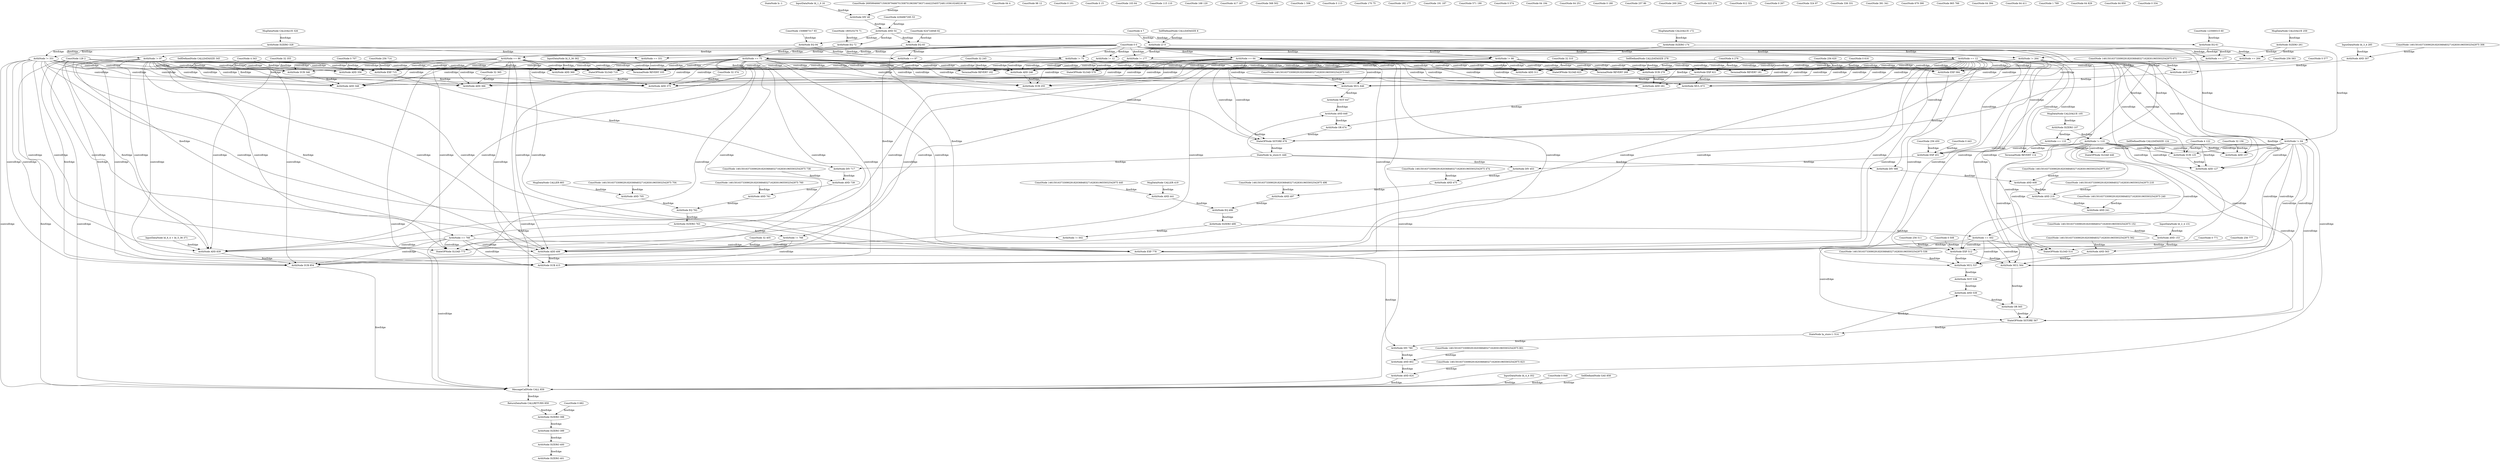 strict digraph  {
"StateNode Is -1" [count=1];
"ConstNode 128 2" [count=2];
"ConstNode 64 4" [count=3];
"ConstNode 4 7" [count=4];
"ArithNode LT 9" [count=5];
"ConstNode 98 12" [count=6];
"ConstNode 0 0" [count=7];
"ArithNode != 12" [count=8];
"ArithNode == 12" [count=9];
"ConstNode 0 101" [count=10];
"TerminalNode REVERT 102" [count=11];
"SelfDefinedNode CALLDATASIZE 8";
"ConstNode 0 15" [count=12];
"InputDataNode Id_1_0 16" [count=13];
"ConstNode 26959946667150639794667015087019630673637144422540572481103610249216 46" [count=14];
"ArithNode DIV 48" [count=15];
"ConstNode 4294967295 53" [count=16];
"ArithNode AND 54" [count=17];
"ConstNode 123569315 60" [count=18];
"ArithNode EQ 61" [count=19];
"ConstNode 103 64" [count=20];
"ConstNode 0 0" [count=21];
"ArithNode != 64" [count=22];
"ArithNode == 64" [count=23];
"MsgDataNode CALLVALUE 105" [count=24];
"ArithNode ISZERO 107" [count=25];
"ConstNode 115 110" [count=26];
"ConstNode 0 0" [count=27];
"ArithNode != 110" [count=28];
"ArithNode == 110" [count=29];
"ConstNode 168 120" [count=30];
"ConstNode 4 122" [count=31];
"ArithNode SUB 125" [count=32];
"ArithNode ADD 127" [count=33];
"InputDataNode Id_2_4 131" [count=34];
"ConstNode 1461501637330902918203684832716283019655932542975 152" [count=35];
"ArithNode AND 153" [count=36];
"ConstNode 32 156" [count=37];
"ArithNode ADD 157" [count=38];
"ConstNode 417 167" [count=39];
"MsgDataNode CALLER 419" [count=40];
"ConstNode 1461501637330902918203684832716283019655932542975 440" [count=41];
"ArithNode AND 441" [count=42];
"ConstNode 0 443" [count=43];
"StateNode Ia_store-0- 446" [count=44];
"StateOPNode SLOAD 446" [count=45];
"ConstNode 256 450" [count=46];
"ArithNode EXP 451" [count=47];
"ArithNode DIV 453" [count=48];
"ConstNode 1461501637330902918203684832716283019655932542975 474" [count=49];
"ArithNode AND 475" [count=50];
"ConstNode 1461501637330902918203684832716283019655932542975 496" [count=51];
"ArithNode AND 497" [count=52];
"ArithNode EQ 498" [count=53];
"ArithNode ISZERO 499" [count=54];
"ConstNode 568 502" [count=55];
"ConstNode 0 0" [count=56];
"ArithNode != 502" [count=57];
"ArithNode == 502" [count=58];
"SelfDefinedNode CALLDATASIZE 124";
"ConstNode 1 506" [count=59];
"ConstNode 0 508" [count=60];
"ConstNode 256 511" [count=61];
"ArithNode EXP 512" [count=62];
"StateNode Ia_store-1- 514" [count=63];
"StateOPNode SLOAD 514" [count=64];
"ConstNode 1461501637330902918203684832716283019655932542975 536" [count=65];
"ArithNode MUL 537" [count=66];
"ArithNode NOT 538" [count=67];
"ArithNode AND 539" [count=68];
"ConstNode 1461501637330902918203684832716283019655932542975 562" [count=69];
"ArithNode AND 563" [count=70];
"ArithNode MUL 564" [count=71];
"ArithNode OR 565" [count=72];
"StateOPNode SSTORE 567" [count=73];
"ConstNode 0 113" [count=74];
"TerminalNode REVERT 114" [count=75];
"ConstNode 180525276 71" [count=76];
"ArithNode EQ 72" [count=77];
"ConstNode 170 75" [count=78];
"ConstNode 0 0" [count=79];
"ArithNode != 75" [count=80];
"ArithNode == 75" [count=81];
"MsgDataNode CALLVALUE 172" [count=82];
"ArithNode ISZERO 174" [count=83];
"ConstNode 182 177" [count=84];
"ConstNode 0 0" [count=85];
"ArithNode != 177" [count=86];
"ArithNode == 177" [count=87];
"ConstNode 191 187" [count=88];
"ConstNode 571 190" [count=89];
"ConstNode 0 574" [count=90];
"ConstNode 0 577" [count=91];
"StateOPNode SLOAD 579" [count=92];
"ConstNode 256 583" [count=93];
"ArithNode EXP 584" [count=94];
"ArithNode DIV 586" [count=95];
"ConstNode 1461501637330902918203684832716283019655932542975 607" [count=96];
"ArithNode AND 608" [count=97];
"ConstNode 64 194" [count=98];
"ConstNode 1461501637330902918203684832716283019655932542975 218" [count=99];
"ArithNode AND 219" [count=100];
"ConstNode 1461501637330902918203684832716283019655932542975 240" [count=101];
"ArithNode AND 241" [count=102];
"ConstNode 32 245" [count=103];
"ArithNode ADD 246" [count=104];
"ConstNode 64 251" [count=105];
"ArithNode SUB 255" [count=106];
"ConstNode 0 180" [count=107];
"TerminalNode REVERT 181" [count=108];
"ConstNode 624724948 82" [count=109];
"ArithNode EQ 83" [count=110];
"ConstNode 257 86" [count=111];
"ConstNode 0 0" [count=112];
"ArithNode != 86" [count=113];
"ArithNode == 86" [count=114];
"MsgDataNode CALLVALUE 259" [count=115];
"ArithNode ISZERO 261" [count=116];
"ConstNode 269 264" [count=117];
"ConstNode 0 0" [count=118];
"ArithNode != 264" [count=119];
"ArithNode == 264" [count=120];
"ConstNode 322 274" [count=121];
"ConstNode 4 276" [count=122];
"ArithNode SUB 279" [count=123];
"ArithNode ADD 281" [count=124];
"InputDataNode Id_3_4 285" [count=125];
"ConstNode 1461501637330902918203684832716283019655932542975 306" [count=126];
"ArithNode AND 307" [count=127];
"ConstNode 32 310" [count=128];
"ArithNode ADD 311" [count=129];
"ConstNode 612 321" [count=130];
"ConstNode 0 616" [count=131];
"ConstNode 256 620" [count=132];
"ArithNode EXP 621" [count=133];
"StateOPNode SLOAD 623" [count=134];
"ConstNode 1461501637330902918203684832716283019655932542975 645" [count=135];
"ArithNode MUL 646" [count=136];
"ArithNode NOT 647" [count=137];
"ArithNode AND 648" [count=138];
"ConstNode 1461501637330902918203684832716283019655932542975 671" [count=139];
"ArithNode AND 672" [count=140];
"ArithNode MUL 673" [count=141];
"ArithNode OR 674" [count=142];
"StateOPNode SSTORE 676" [count=143];
"SelfDefinedNode CALLDATASIZE 278";
"ConstNode 0 267" [count=144];
"TerminalNode REVERT 268" [count=145];
"ConstNode 1508887317 93" [count=146];
"ArithNode EQ 94" [count=147];
"ConstNode 324 97" [count=148];
"ConstNode 0 0" [count=149];
"ArithNode != 97" [count=150];
"ArithNode == 97" [count=151];
"MsgDataNode CALLVALUE 326" [count=152];
"ArithNode ISZERO 328" [count=153];
"ConstNode 336 331" [count=154];
"ConstNode 0 0" [count=155];
"ArithNode != 331" [count=156];
"ArithNode == 331" [count=157];
"ConstNode 391 341" [count=158];
"ConstNode 4 343" [count=159];
"ArithNode SUB 346" [count=160];
"ArithNode ADD 348" [count=161];
"InputDataNode Id_4_4 352" [count=162];
"ConstNode 32 355" [count=163];
"ArithNode ADD 356" [count=164];
"InputDataNode Id_5_36 362" [count=165];
"ConstNode 32 365" [count=166];
"ArithNode ADD 366" [count=167];
"ArithNode ADD 369" [count=168];
"InputDataNode Id_6_4 + Id_5_36 371" [count=169];
"ConstNode 32 374" [count=170];
"ArithNode ADD 375" [count=171];
"ConstNode 679 390" [count=172];
"ConstNode 0 682" [count=173];
"MsgDataNode CALLER 683" [count=174];
"ConstNode 1461501637330902918203684832716283019655932542975 704" [count=175];
"ArithNode AND 705" [count=176];
"ConstNode 0 707" [count=177];
"StateOPNode SLOAD 710" [count=178];
"ConstNode 256 714" [count=179];
"ArithNode EXP 715" [count=180];
"ArithNode DIV 717" [count=181];
"ConstNode 1461501637330902918203684832716283019655932542975 738" [count=182];
"ArithNode AND 739" [count=183];
"ConstNode 1461501637330902918203684832716283019655932542975 760" [count=184];
"ArithNode AND 761" [count=185];
"ArithNode EQ 762" [count=186];
"ArithNode ISZERO 763" [count=187];
"ConstNode 865 766" [count=188];
"ConstNode 0 0" [count=189];
"ArithNode != 766" [count=190];
"ArithNode == 766" [count=191];
"ConstNode 64 394" [count=192];
"ArithNode ISZERO 398" [count=193];
"ArithNode ISZERO 399" [count=194];
"ArithNode ISZERO 400" [count=195];
"ArithNode ISZERO 401" [count=196];
"ConstNode 32 405" [count=197];
"ArithNode ADD 406" [count=198];
"ConstNode 64 411" [count=199];
"ArithNode SUB 415" [count=200];
"SelfDefinedNode CALLDATASIZE 345";
"ConstNode 1 769" [count=201];
"ConstNode 0 771" [count=202];
"StateOPNode SLOAD 773" [count=203];
"ConstNode 256 777" [count=204];
"ArithNode EXP 778" [count=205];
"ArithNode DIV 780" [count=206];
"ConstNode 1461501637330902918203684832716283019655932542975 801" [count=207];
"ArithNode AND 802" [count=208];
"ConstNode 1461501637330902918203684832716283019655932542975 823" [count=209];
"ArithNode AND 824" [count=210];
"ConstNode 64 829" [count=211];
"ArithNode ADD 839" [count=212];
"ConstNode 0 848" [count=213];
"ConstNode 64 850" [count=214];
"ArithNode SUB 854" [count=215];
"MessageCallNode CALL 859" [count=216];
"ConstNode 64 394" [count=217];
"ArithNode ISZERO 398" [count=218];
"ArithNode ISZERO 399" [count=219];
"ArithNode ISZERO 400" [count=220];
"ArithNode ISZERO 401" [count=221];
"ConstNode 32 405" [count=222];
"ArithNode ADD 406" [count=223];
"ConstNode 64 411" [count=224];
"ArithNode SUB 415" [count=225];
"SelfDefinedNode GAS 858";
"ReturnDataNode CALLRETURN 859";
"ConstNode 0 334" [count=226];
"TerminalNode REVERT 335" [count=227];
"ConstNode 0 101" [count=228];
"TerminalNode REVERT 102" [count=229];
"ConstNode 128 2" -> "ArithNode ADD 246"  [branchList="['branch_5']", label=flowEdge];
"ConstNode 128 2" -> "ArithNode SUB 255"  [branchList="['branch_5']", label=flowEdge];
"ConstNode 128 2" -> "ArithNode ADD 406"  [branchList="['branch_9']", label=flowEdge];
"ConstNode 128 2" -> "ArithNode SUB 415"  [branchList="['branch_9']", label=flowEdge];
"ConstNode 128 2" -> "ArithNode ADD 839"  [branchList="['branch_10']", label=flowEdge];
"ConstNode 128 2" -> "ArithNode SUB 854"  [branchList="['branch_10']", label=flowEdge];
"ConstNode 128 2" -> "MessageCallNode CALL 859"  [branchList="['branch_10', 'branch_10']", label=flowEdge];
"ConstNode 128 2" -> "ArithNode ADD 406"  [branchList="['branch_10']", label=flowEdge];
"ConstNode 128 2" -> "ArithNode SUB 415"  [branchList="['branch_10']", label=flowEdge];
"ConstNode 4 7" -> "ArithNode LT 9"  [branchList="['branch_1', 'branch_2', 'branch_3', 'branch_4', 'branch_5', 'branch_6', 'branch_7', 'branch_8', 'branch_9', 'branch_10', 'branch_11', 'branch_12']", label=flowEdge];
"ArithNode LT 9" -> "ArithNode == 12"  [branchList="['branch_1', 'branch_2', 'branch_3', 'branch_4', 'branch_5', 'branch_6', 'branch_7', 'branch_8', 'branch_9', 'branch_10', 'branch_11', 'branch_12']", label=flowEdge];
"ArithNode LT 9" -> "ArithNode != 12"  [branchList="['branch_1', 'branch_2', 'branch_3', 'branch_4', 'branch_5', 'branch_6', 'branch_7', 'branch_8', 'branch_9', 'branch_10', 'branch_11', 'branch_12']", label=flowEdge];
"ConstNode 0 0" -> "ArithNode == 12"  [branchList="['branch_1', 'branch_2', 'branch_3', 'branch_4', 'branch_5', 'branch_6', 'branch_7', 'branch_8', 'branch_9', 'branch_10', 'branch_11', 'branch_12']", label=flowEdge];
"ConstNode 0 0" -> "ArithNode != 12"  [branchList="['branch_1', 'branch_2', 'branch_3', 'branch_4', 'branch_5', 'branch_6', 'branch_7', 'branch_8', 'branch_9', 'branch_10', 'branch_11', 'branch_12']", label=flowEdge];
"ArithNode != 12" -> "TerminalNode REVERT 102"  [branchList="['branch_1']", label=controlEdge];
"ArithNode == 12" -> "ArithNode SUB 125"  [branchList="['branch_2', 'branch_3']", label=controlEdge];
"ArithNode == 12" -> "ArithNode ADD 127"  [branchList="['branch_2', 'branch_3']", label=controlEdge];
"ArithNode == 12" -> "ArithNode ADD 157"  [branchList="['branch_2', 'branch_3']", label=controlEdge];
"ArithNode == 12" -> "StateOPNode SLOAD 446"  [branchList="['branch_2', 'branch_3']", label=controlEdge];
"ArithNode == 12" -> "ArithNode EXP 451"  [branchList="['branch_2', 'branch_3']", label=controlEdge];
"ArithNode == 12" -> "ArithNode EXP 512"  [branchList="['branch_3']", label=controlEdge];
"ArithNode == 12" -> "StateOPNode SLOAD 514"  [branchList="['branch_3']", label=controlEdge];
"ArithNode == 12" -> "ArithNode MUL 537"  [branchList="['branch_3']", label=controlEdge];
"ArithNode == 12" -> "ArithNode MUL 564"  [branchList="['branch_3']", label=controlEdge];
"ArithNode == 12" -> "StateOPNode SSTORE 567"  [branchList="['branch_3']", label=controlEdge];
"ArithNode == 12" -> "TerminalNode REVERT 114"  [branchList="['branch_4']", label=controlEdge];
"ArithNode == 12" -> "StateOPNode SLOAD 579"  [branchList="['branch_5']", label=controlEdge];
"ArithNode == 12" -> "ArithNode EXP 584"  [branchList="['branch_5']", label=controlEdge];
"ArithNode == 12" -> "ArithNode ADD 246"  [branchList="['branch_5']", label=controlEdge];
"ArithNode == 12" -> "ArithNode SUB 255"  [branchList="['branch_5']", label=controlEdge];
"ArithNode == 12" -> "TerminalNode REVERT 181"  [branchList="['branch_6']", label=controlEdge];
"ArithNode == 12" -> "ArithNode SUB 279"  [branchList="['branch_7']", label=controlEdge];
"ArithNode == 12" -> "ArithNode ADD 281"  [branchList="['branch_7']", label=controlEdge];
"ArithNode == 12" -> "ArithNode ADD 311"  [branchList="['branch_7']", label=controlEdge];
"ArithNode == 12" -> "ArithNode EXP 621"  [branchList="['branch_7']", label=controlEdge];
"ArithNode == 12" -> "StateOPNode SLOAD 623"  [branchList="['branch_7']", label=controlEdge];
"ArithNode == 12" -> "ArithNode MUL 646"  [branchList="['branch_7']", label=controlEdge];
"ArithNode == 12" -> "ArithNode MUL 673"  [branchList="['branch_7']", label=controlEdge];
"ArithNode == 12" -> "StateOPNode SSTORE 676"  [branchList="['branch_7']", label=controlEdge];
"ArithNode == 12" -> "TerminalNode REVERT 268"  [branchList="['branch_8']", label=controlEdge];
"ArithNode == 12" -> "ArithNode SUB 346"  [branchList="['branch_9', 'branch_10']", label=controlEdge];
"ArithNode == 12" -> "ArithNode ADD 348"  [branchList="['branch_9', 'branch_10']", label=controlEdge];
"ArithNode == 12" -> "ArithNode ADD 356"  [branchList="['branch_9', 'branch_10']", label=controlEdge];
"ArithNode == 12" -> "ArithNode ADD 366"  [branchList="['branch_9', 'branch_10']", label=controlEdge];
"ArithNode == 12" -> "ArithNode ADD 369"  [branchList="['branch_9', 'branch_10']", label=controlEdge];
"ArithNode == 12" -> "ArithNode ADD 375"  [branchList="['branch_9', 'branch_10']", label=controlEdge];
"ArithNode == 12" -> "StateOPNode SLOAD 710"  [branchList="['branch_9', 'branch_10']", label=controlEdge];
"ArithNode == 12" -> "ArithNode EXP 715"  [branchList="['branch_9', 'branch_10']", label=controlEdge];
"ArithNode == 12" -> "ArithNode ADD 406"  [branchList="['branch_9']", label=controlEdge];
"ArithNode == 12" -> "ArithNode SUB 415"  [branchList="['branch_9']", label=controlEdge];
"ArithNode == 12" -> "StateOPNode SLOAD 773"  [branchList="['branch_10']", label=controlEdge];
"ArithNode == 12" -> "ArithNode EXP 778"  [branchList="['branch_10']", label=controlEdge];
"ArithNode == 12" -> "ArithNode ADD 839"  [branchList="['branch_10']", label=controlEdge];
"ArithNode == 12" -> "ArithNode SUB 854"  [branchList="['branch_10']", label=controlEdge];
"ArithNode == 12" -> "MessageCallNode CALL 859"  [branchList="['branch_10']", label=controlEdge];
"ArithNode == 12" -> "ArithNode ADD 406"  [branchList="['branch_10']", label=controlEdge];
"ArithNode == 12" -> "ArithNode SUB 415"  [branchList="['branch_10']", label=controlEdge];
"ArithNode == 12" -> "TerminalNode REVERT 335"  [branchList="['branch_11']", label=controlEdge];
"ArithNode == 12" -> "TerminalNode REVERT 102"  [branchList="['branch_12']", label=controlEdge];
"SelfDefinedNode CALLDATASIZE 8" -> "ArithNode LT 9"  [branchList="['branch_1', 'branch_2', 'branch_3', 'branch_4', 'branch_5', 'branch_6', 'branch_7', 'branch_8', 'branch_9', 'branch_10', 'branch_11', 'branch_12']", label=flowEdge];
"InputDataNode Id_1_0 16" -> "ArithNode DIV 48"  [branchList="['branch_2', 'branch_3', 'branch_4', 'branch_5', 'branch_6', 'branch_7', 'branch_8', 'branch_9', 'branch_10', 'branch_11', 'branch_12']", label=flowEdge];
"ConstNode 26959946667150639794667015087019630673637144422540572481103610249216 46" -> "ArithNode DIV 48"  [branchList="['branch_2', 'branch_3', 'branch_4', 'branch_5', 'branch_6', 'branch_7', 'branch_8', 'branch_9', 'branch_10', 'branch_11', 'branch_12']", label=flowEdge];
"ArithNode DIV 48" -> "ArithNode AND 54"  [branchList="['branch_2', 'branch_3', 'branch_4', 'branch_5', 'branch_6', 'branch_7', 'branch_8', 'branch_9', 'branch_10', 'branch_11', 'branch_12']", label=flowEdge];
"ConstNode 4294967295 53" -> "ArithNode AND 54"  [branchList="['branch_2', 'branch_3', 'branch_4', 'branch_5', 'branch_6', 'branch_7', 'branch_8', 'branch_9', 'branch_10', 'branch_11', 'branch_12']", label=flowEdge];
"ArithNode AND 54" -> "ArithNode EQ 61"  [branchList="['branch_2', 'branch_3', 'branch_4', 'branch_5', 'branch_6', 'branch_7', 'branch_8', 'branch_9', 'branch_10', 'branch_11', 'branch_12']", label=flowEdge];
"ArithNode AND 54" -> "ArithNode EQ 72"  [branchList="['branch_5', 'branch_6', 'branch_7', 'branch_8', 'branch_9', 'branch_10', 'branch_11', 'branch_12']", label=flowEdge];
"ArithNode AND 54" -> "ArithNode EQ 83"  [branchList="['branch_7', 'branch_8', 'branch_9', 'branch_10', 'branch_11', 'branch_12']", label=flowEdge];
"ArithNode AND 54" -> "ArithNode EQ 94"  [branchList="['branch_9', 'branch_10', 'branch_11', 'branch_12']", label=flowEdge];
"ConstNode 123569315 60" -> "ArithNode EQ 61"  [branchList="['branch_2', 'branch_3', 'branch_4', 'branch_5', 'branch_6', 'branch_7', 'branch_8', 'branch_9', 'branch_10', 'branch_11', 'branch_12']", label=flowEdge];
"ArithNode EQ 61" -> "ArithNode == 64"  [branchList="['branch_2', 'branch_3', 'branch_4', 'branch_5', 'branch_6', 'branch_7', 'branch_8', 'branch_9', 'branch_10', 'branch_11', 'branch_12']", label=flowEdge];
"ArithNode EQ 61" -> "ArithNode != 64"  [branchList="['branch_2', 'branch_3', 'branch_4', 'branch_5', 'branch_6', 'branch_7', 'branch_8', 'branch_9', 'branch_10', 'branch_11', 'branch_12']", label=flowEdge];
"ConstNode 0 0" -> "ArithNode == 64"  [branchList="['branch_2', 'branch_3', 'branch_4', 'branch_5', 'branch_6', 'branch_7', 'branch_8', 'branch_9', 'branch_10', 'branch_11', 'branch_12']", label=flowEdge];
"ConstNode 0 0" -> "ArithNode != 64"  [branchList="['branch_2', 'branch_3', 'branch_4', 'branch_5', 'branch_6', 'branch_7', 'branch_8', 'branch_9', 'branch_10', 'branch_11', 'branch_12']", label=flowEdge];
"ArithNode != 64" -> "ArithNode SUB 125"  [branchList="['branch_2', 'branch_3']", label=controlEdge];
"ArithNode != 64" -> "ArithNode ADD 127"  [branchList="['branch_2', 'branch_3']", label=controlEdge];
"ArithNode != 64" -> "ArithNode ADD 157"  [branchList="['branch_2', 'branch_3']", label=controlEdge];
"ArithNode != 64" -> "StateOPNode SLOAD 446"  [branchList="['branch_2', 'branch_3']", label=controlEdge];
"ArithNode != 64" -> "ArithNode EXP 451"  [branchList="['branch_2', 'branch_3']", label=controlEdge];
"ArithNode != 64" -> "ArithNode EXP 512"  [branchList="['branch_3']", label=controlEdge];
"ArithNode != 64" -> "StateOPNode SLOAD 514"  [branchList="['branch_3']", label=controlEdge];
"ArithNode != 64" -> "ArithNode MUL 537"  [branchList="['branch_3']", label=controlEdge];
"ArithNode != 64" -> "ArithNode MUL 564"  [branchList="['branch_3']", label=controlEdge];
"ArithNode != 64" -> "StateOPNode SSTORE 567"  [branchList="['branch_3']", label=controlEdge];
"ArithNode != 64" -> "TerminalNode REVERT 114"  [branchList="['branch_4']", label=controlEdge];
"ArithNode == 64" -> "StateOPNode SLOAD 579"  [branchList="['branch_5']", label=controlEdge];
"ArithNode == 64" -> "ArithNode EXP 584"  [branchList="['branch_5']", label=controlEdge];
"ArithNode == 64" -> "ArithNode ADD 246"  [branchList="['branch_5']", label=controlEdge];
"ArithNode == 64" -> "ArithNode SUB 255"  [branchList="['branch_5']", label=controlEdge];
"ArithNode == 64" -> "TerminalNode REVERT 181"  [branchList="['branch_6']", label=controlEdge];
"ArithNode == 64" -> "ArithNode SUB 279"  [branchList="['branch_7']", label=controlEdge];
"ArithNode == 64" -> "ArithNode ADD 281"  [branchList="['branch_7']", label=controlEdge];
"ArithNode == 64" -> "ArithNode ADD 311"  [branchList="['branch_7']", label=controlEdge];
"ArithNode == 64" -> "ArithNode EXP 621"  [branchList="['branch_7']", label=controlEdge];
"ArithNode == 64" -> "StateOPNode SLOAD 623"  [branchList="['branch_7']", label=controlEdge];
"ArithNode == 64" -> "ArithNode MUL 646"  [branchList="['branch_7']", label=controlEdge];
"ArithNode == 64" -> "ArithNode MUL 673"  [branchList="['branch_7']", label=controlEdge];
"ArithNode == 64" -> "StateOPNode SSTORE 676"  [branchList="['branch_7']", label=controlEdge];
"ArithNode == 64" -> "TerminalNode REVERT 268"  [branchList="['branch_8']", label=controlEdge];
"ArithNode == 64" -> "ArithNode SUB 346"  [branchList="['branch_9', 'branch_10']", label=controlEdge];
"ArithNode == 64" -> "ArithNode ADD 348"  [branchList="['branch_9', 'branch_10']", label=controlEdge];
"ArithNode == 64" -> "ArithNode ADD 356"  [branchList="['branch_9', 'branch_10']", label=controlEdge];
"ArithNode == 64" -> "ArithNode ADD 366"  [branchList="['branch_9', 'branch_10']", label=controlEdge];
"ArithNode == 64" -> "ArithNode ADD 369"  [branchList="['branch_9', 'branch_10']", label=controlEdge];
"ArithNode == 64" -> "ArithNode ADD 375"  [branchList="['branch_9', 'branch_10']", label=controlEdge];
"ArithNode == 64" -> "StateOPNode SLOAD 710"  [branchList="['branch_9', 'branch_10']", label=controlEdge];
"ArithNode == 64" -> "ArithNode EXP 715"  [branchList="['branch_9', 'branch_10']", label=controlEdge];
"ArithNode == 64" -> "ArithNode ADD 406"  [branchList="['branch_9']", label=controlEdge];
"ArithNode == 64" -> "ArithNode SUB 415"  [branchList="['branch_9']", label=controlEdge];
"ArithNode == 64" -> "StateOPNode SLOAD 773"  [branchList="['branch_10']", label=controlEdge];
"ArithNode == 64" -> "ArithNode EXP 778"  [branchList="['branch_10']", label=controlEdge];
"ArithNode == 64" -> "ArithNode ADD 839"  [branchList="['branch_10']", label=controlEdge];
"ArithNode == 64" -> "ArithNode SUB 854"  [branchList="['branch_10']", label=controlEdge];
"ArithNode == 64" -> "MessageCallNode CALL 859"  [branchList="['branch_10']", label=controlEdge];
"ArithNode == 64" -> "ArithNode ADD 406"  [branchList="['branch_10']", label=controlEdge];
"ArithNode == 64" -> "ArithNode SUB 415"  [branchList="['branch_10']", label=controlEdge];
"ArithNode == 64" -> "TerminalNode REVERT 335"  [branchList="['branch_11']", label=controlEdge];
"ArithNode == 64" -> "TerminalNode REVERT 102"  [branchList="['branch_12']", label=controlEdge];
"MsgDataNode CALLVALUE 105" -> "ArithNode ISZERO 107"  [branchList="['branch_2', 'branch_3', 'branch_4']", label=flowEdge];
"ArithNode ISZERO 107" -> "ArithNode == 110"  [branchList="['branch_2', 'branch_3', 'branch_4']", label=flowEdge];
"ArithNode ISZERO 107" -> "ArithNode != 110"  [branchList="['branch_2', 'branch_3', 'branch_4']", label=flowEdge];
"ConstNode 0 0" -> "ArithNode == 110"  [branchList="['branch_2', 'branch_3', 'branch_4']", label=flowEdge];
"ConstNode 0 0" -> "ArithNode != 110"  [branchList="['branch_2', 'branch_3', 'branch_4']", label=flowEdge];
"ArithNode != 110" -> "ArithNode SUB 125"  [branchList="['branch_2', 'branch_3']", label=controlEdge];
"ArithNode != 110" -> "ArithNode ADD 127"  [branchList="['branch_2', 'branch_3']", label=controlEdge];
"ArithNode != 110" -> "ArithNode ADD 157"  [branchList="['branch_2', 'branch_3']", label=controlEdge];
"ArithNode != 110" -> "StateOPNode SLOAD 446"  [branchList="['branch_2', 'branch_3']", label=controlEdge];
"ArithNode != 110" -> "ArithNode EXP 451"  [branchList="['branch_2', 'branch_3']", label=controlEdge];
"ArithNode != 110" -> "ArithNode EXP 512"  [branchList="['branch_3']", label=controlEdge];
"ArithNode != 110" -> "StateOPNode SLOAD 514"  [branchList="['branch_3']", label=controlEdge];
"ArithNode != 110" -> "ArithNode MUL 537"  [branchList="['branch_3']", label=controlEdge];
"ArithNode != 110" -> "ArithNode MUL 564"  [branchList="['branch_3']", label=controlEdge];
"ArithNode != 110" -> "StateOPNode SSTORE 567"  [branchList="['branch_3']", label=controlEdge];
"ArithNode == 110" -> "TerminalNode REVERT 114"  [branchList="['branch_4']", label=controlEdge];
"ConstNode 4 122" -> "ArithNode SUB 125"  [branchList="['branch_2', 'branch_3']", label=flowEdge];
"ConstNode 4 122" -> "ArithNode ADD 127"  [branchList="['branch_2', 'branch_3']", label=flowEdge];
"ConstNode 4 122" -> "ArithNode ADD 157"  [branchList="['branch_2', 'branch_3']", label=flowEdge];
"ArithNode SUB 125" -> "ArithNode ADD 127"  [branchList="['branch_2', 'branch_3']", label=flowEdge];
"InputDataNode Id_2_4 131" -> "ArithNode AND 153"  [branchList="['branch_2', 'branch_3']", label=flowEdge];
"ConstNode 1461501637330902918203684832716283019655932542975 152" -> "ArithNode AND 153"  [branchList="['branch_2', 'branch_3']", label=flowEdge];
"ArithNode AND 153" -> "ArithNode AND 563"  [branchList="['branch_3']", label=flowEdge];
"ConstNode 32 156" -> "ArithNode ADD 157"  [branchList="['branch_2', 'branch_3']", label=flowEdge];
"MsgDataNode CALLER 419" -> "ArithNode AND 441"  [branchList="['branch_2', 'branch_3']", label=flowEdge];
"ConstNode 1461501637330902918203684832716283019655932542975 440" -> "ArithNode AND 441"  [branchList="['branch_2', 'branch_3']", label=flowEdge];
"ArithNode AND 441" -> "ArithNode EQ 498"  [branchList="['branch_2', 'branch_3']", label=flowEdge];
"ConstNode 0 443" -> "ArithNode EXP 451"  [branchList="['branch_2', 'branch_3']", label=flowEdge];
"StateNode Ia_store-0- 446" -> "ArithNode DIV 453"  [branchList="['branch_2', 'branch_3']", label=flowEdge];
"StateNode Ia_store-0- 446" -> "ArithNode DIV 586"  [branchList="['branch_5']", label=flowEdge];
"StateNode Ia_store-0- 446" -> "ArithNode AND 648"  [branchList="['branch_7']", label=flowEdge];
"StateNode Ia_store-0- 446" -> "ArithNode DIV 717"  [branchList="['branch_9', 'branch_10']", label=flowEdge];
"ConstNode 256 450" -> "ArithNode EXP 451"  [branchList="['branch_2', 'branch_3']", label=flowEdge];
"ArithNode EXP 451" -> "ArithNode DIV 453"  [branchList="['branch_2', 'branch_3']", label=flowEdge];
"ArithNode DIV 453" -> "ArithNode AND 475"  [branchList="['branch_2', 'branch_3']", label=flowEdge];
"ConstNode 1461501637330902918203684832716283019655932542975 474" -> "ArithNode AND 475"  [branchList="['branch_2', 'branch_3']", label=flowEdge];
"ArithNode AND 475" -> "ArithNode AND 497"  [branchList="['branch_2', 'branch_3']", label=flowEdge];
"ConstNode 1461501637330902918203684832716283019655932542975 496" -> "ArithNode AND 497"  [branchList="['branch_2', 'branch_3']", label=flowEdge];
"ArithNode AND 497" -> "ArithNode EQ 498"  [branchList="['branch_2', 'branch_3']", label=flowEdge];
"ArithNode EQ 498" -> "ArithNode ISZERO 499"  [branchList="['branch_2', 'branch_3']", label=flowEdge];
"ArithNode ISZERO 499" -> "ArithNode == 502"  [branchList="['branch_2', 'branch_3']", label=flowEdge];
"ArithNode ISZERO 499" -> "ArithNode != 502"  [branchList="['branch_2', 'branch_3']", label=flowEdge];
"ConstNode 0 0" -> "ArithNode == 502"  [branchList="['branch_2', 'branch_3']", label=flowEdge];
"ConstNode 0 0" -> "ArithNode != 502"  [branchList="['branch_2', 'branch_3']", label=flowEdge];
"ArithNode == 502" -> "ArithNode EXP 512"  [branchList="['branch_3']", label=controlEdge];
"ArithNode == 502" -> "StateOPNode SLOAD 514"  [branchList="['branch_3']", label=controlEdge];
"ArithNode == 502" -> "ArithNode MUL 537"  [branchList="['branch_3']", label=controlEdge];
"ArithNode == 502" -> "ArithNode MUL 564"  [branchList="['branch_3']", label=controlEdge];
"ArithNode == 502" -> "StateOPNode SSTORE 567"  [branchList="['branch_3']", label=controlEdge];
"SelfDefinedNode CALLDATASIZE 124" -> "ArithNode SUB 125"  [branchList="['branch_2', 'branch_3']", label=flowEdge];
"ConstNode 0 508" -> "ArithNode EXP 512"  [branchList="['branch_3']", label=flowEdge];
"ConstNode 256 511" -> "ArithNode EXP 512"  [branchList="['branch_3']", label=flowEdge];
"ArithNode EXP 512" -> "ArithNode MUL 537"  [branchList="['branch_3']", label=flowEdge];
"ArithNode EXP 512" -> "ArithNode MUL 564"  [branchList="['branch_3']", label=flowEdge];
"StateNode Ia_store-1- 514" -> "ArithNode AND 539"  [branchList="['branch_3']", label=flowEdge];
"StateNode Ia_store-1- 514" -> "ArithNode DIV 780"  [branchList="['branch_10']", label=flowEdge];
"ConstNode 1461501637330902918203684832716283019655932542975 536" -> "ArithNode MUL 537"  [branchList="['branch_3']", label=flowEdge];
"ArithNode MUL 537" -> "ArithNode NOT 538"  [branchList="['branch_3']", label=flowEdge];
"ArithNode NOT 538" -> "ArithNode AND 539"  [branchList="['branch_3']", label=flowEdge];
"ArithNode AND 539" -> "ArithNode OR 565"  [branchList="['branch_3']", label=flowEdge];
"ConstNode 1461501637330902918203684832716283019655932542975 562" -> "ArithNode AND 563"  [branchList="['branch_3']", label=flowEdge];
"ArithNode AND 563" -> "ArithNode MUL 564"  [branchList="['branch_3']", label=flowEdge];
"ArithNode MUL 564" -> "ArithNode OR 565"  [branchList="['branch_3']", label=flowEdge];
"ArithNode OR 565" -> "StateOPNode SSTORE 567"  [branchList="['branch_3']", label=flowEdge];
"StateOPNode SSTORE 567" -> "StateNode Ia_store-1- 514"  [branchList="['branch_3']", label=flowEdge];
"ConstNode 180525276 71" -> "ArithNode EQ 72"  [branchList="['branch_5', 'branch_6', 'branch_7', 'branch_8', 'branch_9', 'branch_10', 'branch_11', 'branch_12']", label=flowEdge];
"ArithNode EQ 72" -> "ArithNode == 75"  [branchList="['branch_5', 'branch_6', 'branch_7', 'branch_8', 'branch_9', 'branch_10', 'branch_11', 'branch_12']", label=flowEdge];
"ArithNode EQ 72" -> "ArithNode != 75"  [branchList="['branch_5', 'branch_6', 'branch_7', 'branch_8', 'branch_9', 'branch_10', 'branch_11', 'branch_12']", label=flowEdge];
"ConstNode 0 0" -> "ArithNode == 75"  [branchList="['branch_5', 'branch_6', 'branch_7', 'branch_8', 'branch_9', 'branch_10', 'branch_11', 'branch_12']", label=flowEdge];
"ConstNode 0 0" -> "ArithNode != 75"  [branchList="['branch_5', 'branch_6', 'branch_7', 'branch_8', 'branch_9', 'branch_10', 'branch_11', 'branch_12']", label=flowEdge];
"ArithNode != 75" -> "StateOPNode SLOAD 579"  [branchList="['branch_5']", label=controlEdge];
"ArithNode != 75" -> "ArithNode EXP 584"  [branchList="['branch_5']", label=controlEdge];
"ArithNode != 75" -> "ArithNode ADD 246"  [branchList="['branch_5']", label=controlEdge];
"ArithNode != 75" -> "ArithNode SUB 255"  [branchList="['branch_5']", label=controlEdge];
"ArithNode != 75" -> "TerminalNode REVERT 181"  [branchList="['branch_6']", label=controlEdge];
"ArithNode == 75" -> "ArithNode SUB 279"  [branchList="['branch_7']", label=controlEdge];
"ArithNode == 75" -> "ArithNode ADD 281"  [branchList="['branch_7']", label=controlEdge];
"ArithNode == 75" -> "ArithNode ADD 311"  [branchList="['branch_7']", label=controlEdge];
"ArithNode == 75" -> "ArithNode EXP 621"  [branchList="['branch_7']", label=controlEdge];
"ArithNode == 75" -> "StateOPNode SLOAD 623"  [branchList="['branch_7']", label=controlEdge];
"ArithNode == 75" -> "ArithNode MUL 646"  [branchList="['branch_7']", label=controlEdge];
"ArithNode == 75" -> "ArithNode MUL 673"  [branchList="['branch_7']", label=controlEdge];
"ArithNode == 75" -> "StateOPNode SSTORE 676"  [branchList="['branch_7']", label=controlEdge];
"ArithNode == 75" -> "TerminalNode REVERT 268"  [branchList="['branch_8']", label=controlEdge];
"ArithNode == 75" -> "ArithNode SUB 346"  [branchList="['branch_9', 'branch_10']", label=controlEdge];
"ArithNode == 75" -> "ArithNode ADD 348"  [branchList="['branch_9', 'branch_10']", label=controlEdge];
"ArithNode == 75" -> "ArithNode ADD 356"  [branchList="['branch_9', 'branch_10']", label=controlEdge];
"ArithNode == 75" -> "ArithNode ADD 366"  [branchList="['branch_9', 'branch_10']", label=controlEdge];
"ArithNode == 75" -> "ArithNode ADD 369"  [branchList="['branch_9', 'branch_10']", label=controlEdge];
"ArithNode == 75" -> "ArithNode ADD 375"  [branchList="['branch_9', 'branch_10']", label=controlEdge];
"ArithNode == 75" -> "StateOPNode SLOAD 710"  [branchList="['branch_9', 'branch_10']", label=controlEdge];
"ArithNode == 75" -> "ArithNode EXP 715"  [branchList="['branch_9', 'branch_10']", label=controlEdge];
"ArithNode == 75" -> "ArithNode ADD 406"  [branchList="['branch_9']", label=controlEdge];
"ArithNode == 75" -> "ArithNode SUB 415"  [branchList="['branch_9']", label=controlEdge];
"ArithNode == 75" -> "StateOPNode SLOAD 773"  [branchList="['branch_10']", label=controlEdge];
"ArithNode == 75" -> "ArithNode EXP 778"  [branchList="['branch_10']", label=controlEdge];
"ArithNode == 75" -> "ArithNode ADD 839"  [branchList="['branch_10']", label=controlEdge];
"ArithNode == 75" -> "ArithNode SUB 854"  [branchList="['branch_10']", label=controlEdge];
"ArithNode == 75" -> "MessageCallNode CALL 859"  [branchList="['branch_10']", label=controlEdge];
"ArithNode == 75" -> "ArithNode ADD 406"  [branchList="['branch_10']", label=controlEdge];
"ArithNode == 75" -> "ArithNode SUB 415"  [branchList="['branch_10']", label=controlEdge];
"ArithNode == 75" -> "TerminalNode REVERT 335"  [branchList="['branch_11']", label=controlEdge];
"ArithNode == 75" -> "TerminalNode REVERT 102"  [branchList="['branch_12']", label=controlEdge];
"MsgDataNode CALLVALUE 172" -> "ArithNode ISZERO 174"  [branchList="['branch_5', 'branch_6']", label=flowEdge];
"ArithNode ISZERO 174" -> "ArithNode == 177"  [branchList="['branch_5', 'branch_6']", label=flowEdge];
"ArithNode ISZERO 174" -> "ArithNode != 177"  [branchList="['branch_5', 'branch_6']", label=flowEdge];
"ConstNode 0 0" -> "ArithNode == 177"  [branchList="['branch_5', 'branch_6']", label=flowEdge];
"ConstNode 0 0" -> "ArithNode != 177"  [branchList="['branch_5', 'branch_6']", label=flowEdge];
"ArithNode != 177" -> "StateOPNode SLOAD 579"  [branchList="['branch_5']", label=controlEdge];
"ArithNode != 177" -> "ArithNode EXP 584"  [branchList="['branch_5']", label=controlEdge];
"ArithNode != 177" -> "ArithNode ADD 246"  [branchList="['branch_5']", label=controlEdge];
"ArithNode != 177" -> "ArithNode SUB 255"  [branchList="['branch_5']", label=controlEdge];
"ArithNode == 177" -> "TerminalNode REVERT 181"  [branchList="['branch_6']", label=controlEdge];
"ConstNode 0 577" -> "ArithNode EXP 584"  [branchList="['branch_5']", label=flowEdge];
"ConstNode 256 583" -> "ArithNode EXP 584"  [branchList="['branch_5']", label=flowEdge];
"ArithNode EXP 584" -> "ArithNode DIV 586"  [branchList="['branch_5']", label=flowEdge];
"ArithNode DIV 586" -> "ArithNode AND 608"  [branchList="['branch_5']", label=flowEdge];
"ConstNode 1461501637330902918203684832716283019655932542975 607" -> "ArithNode AND 608"  [branchList="['branch_5']", label=flowEdge];
"ArithNode AND 608" -> "ArithNode AND 219"  [branchList="['branch_5']", label=flowEdge];
"ConstNode 1461501637330902918203684832716283019655932542975 218" -> "ArithNode AND 219"  [branchList="['branch_5']", label=flowEdge];
"ArithNode AND 219" -> "ArithNode AND 241"  [branchList="['branch_5']", label=flowEdge];
"ConstNode 1461501637330902918203684832716283019655932542975 240" -> "ArithNode AND 241"  [branchList="['branch_5']", label=flowEdge];
"ConstNode 32 245" -> "ArithNode ADD 246"  [branchList="['branch_5']", label=flowEdge];
"ArithNode ADD 246" -> "ArithNode SUB 255"  [branchList="['branch_5']", label=flowEdge];
"ConstNode 624724948 82" -> "ArithNode EQ 83"  [branchList="['branch_7', 'branch_8', 'branch_9', 'branch_10', 'branch_11', 'branch_12']", label=flowEdge];
"ArithNode EQ 83" -> "ArithNode == 86"  [branchList="['branch_7', 'branch_8', 'branch_9', 'branch_10', 'branch_11', 'branch_12']", label=flowEdge];
"ArithNode EQ 83" -> "ArithNode != 86"  [branchList="['branch_7', 'branch_8', 'branch_9', 'branch_10', 'branch_11', 'branch_12']", label=flowEdge];
"ConstNode 0 0" -> "ArithNode == 86"  [branchList="['branch_7', 'branch_8', 'branch_9', 'branch_10', 'branch_11', 'branch_12']", label=flowEdge];
"ConstNode 0 0" -> "ArithNode != 86"  [branchList="['branch_7', 'branch_8', 'branch_9', 'branch_10', 'branch_11', 'branch_12']", label=flowEdge];
"ArithNode != 86" -> "ArithNode SUB 279"  [branchList="['branch_7']", label=controlEdge];
"ArithNode != 86" -> "ArithNode ADD 281"  [branchList="['branch_7']", label=controlEdge];
"ArithNode != 86" -> "ArithNode ADD 311"  [branchList="['branch_7']", label=controlEdge];
"ArithNode != 86" -> "ArithNode EXP 621"  [branchList="['branch_7']", label=controlEdge];
"ArithNode != 86" -> "StateOPNode SLOAD 623"  [branchList="['branch_7']", label=controlEdge];
"ArithNode != 86" -> "ArithNode MUL 646"  [branchList="['branch_7']", label=controlEdge];
"ArithNode != 86" -> "ArithNode MUL 673"  [branchList="['branch_7']", label=controlEdge];
"ArithNode != 86" -> "StateOPNode SSTORE 676"  [branchList="['branch_7']", label=controlEdge];
"ArithNode != 86" -> "TerminalNode REVERT 268"  [branchList="['branch_8']", label=controlEdge];
"ArithNode == 86" -> "ArithNode SUB 346"  [branchList="['branch_9', 'branch_10']", label=controlEdge];
"ArithNode == 86" -> "ArithNode ADD 348"  [branchList="['branch_9', 'branch_10']", label=controlEdge];
"ArithNode == 86" -> "ArithNode ADD 356"  [branchList="['branch_9', 'branch_10']", label=controlEdge];
"ArithNode == 86" -> "ArithNode ADD 366"  [branchList="['branch_9', 'branch_10']", label=controlEdge];
"ArithNode == 86" -> "ArithNode ADD 369"  [branchList="['branch_9', 'branch_10']", label=controlEdge];
"ArithNode == 86" -> "ArithNode ADD 375"  [branchList="['branch_9', 'branch_10']", label=controlEdge];
"ArithNode == 86" -> "StateOPNode SLOAD 710"  [branchList="['branch_9', 'branch_10']", label=controlEdge];
"ArithNode == 86" -> "ArithNode EXP 715"  [branchList="['branch_9', 'branch_10']", label=controlEdge];
"ArithNode == 86" -> "ArithNode ADD 406"  [branchList="['branch_9']", label=controlEdge];
"ArithNode == 86" -> "ArithNode SUB 415"  [branchList="['branch_9']", label=controlEdge];
"ArithNode == 86" -> "StateOPNode SLOAD 773"  [branchList="['branch_10']", label=controlEdge];
"ArithNode == 86" -> "ArithNode EXP 778"  [branchList="['branch_10']", label=controlEdge];
"ArithNode == 86" -> "ArithNode ADD 839"  [branchList="['branch_10']", label=controlEdge];
"ArithNode == 86" -> "ArithNode SUB 854"  [branchList="['branch_10']", label=controlEdge];
"ArithNode == 86" -> "MessageCallNode CALL 859"  [branchList="['branch_10']", label=controlEdge];
"ArithNode == 86" -> "ArithNode ADD 406"  [branchList="['branch_10']", label=controlEdge];
"ArithNode == 86" -> "ArithNode SUB 415"  [branchList="['branch_10']", label=controlEdge];
"ArithNode == 86" -> "TerminalNode REVERT 335"  [branchList="['branch_11']", label=controlEdge];
"ArithNode == 86" -> "TerminalNode REVERT 102"  [branchList="['branch_12']", label=controlEdge];
"MsgDataNode CALLVALUE 259" -> "ArithNode ISZERO 261"  [branchList="['branch_7', 'branch_8']", label=flowEdge];
"ArithNode ISZERO 261" -> "ArithNode == 264"  [branchList="['branch_7', 'branch_8']", label=flowEdge];
"ArithNode ISZERO 261" -> "ArithNode != 264"  [branchList="['branch_7', 'branch_8']", label=flowEdge];
"ConstNode 0 0" -> "ArithNode == 264"  [branchList="['branch_7', 'branch_8']", label=flowEdge];
"ConstNode 0 0" -> "ArithNode != 264"  [branchList="['branch_7', 'branch_8']", label=flowEdge];
"ArithNode != 264" -> "ArithNode SUB 279"  [branchList="['branch_7']", label=controlEdge];
"ArithNode != 264" -> "ArithNode ADD 281"  [branchList="['branch_7']", label=controlEdge];
"ArithNode != 264" -> "ArithNode ADD 311"  [branchList="['branch_7']", label=controlEdge];
"ArithNode != 264" -> "ArithNode EXP 621"  [branchList="['branch_7']", label=controlEdge];
"ArithNode != 264" -> "StateOPNode SLOAD 623"  [branchList="['branch_7']", label=controlEdge];
"ArithNode != 264" -> "ArithNode MUL 646"  [branchList="['branch_7']", label=controlEdge];
"ArithNode != 264" -> "ArithNode MUL 673"  [branchList="['branch_7']", label=controlEdge];
"ArithNode != 264" -> "StateOPNode SSTORE 676"  [branchList="['branch_7']", label=controlEdge];
"ArithNode == 264" -> "TerminalNode REVERT 268"  [branchList="['branch_8']", label=controlEdge];
"ConstNode 4 276" -> "ArithNode SUB 279"  [branchList="['branch_7']", label=flowEdge];
"ConstNode 4 276" -> "ArithNode ADD 281"  [branchList="['branch_7']", label=flowEdge];
"ConstNode 4 276" -> "ArithNode ADD 311"  [branchList="['branch_7']", label=flowEdge];
"ArithNode SUB 279" -> "ArithNode ADD 281"  [branchList="['branch_7']", label=flowEdge];
"InputDataNode Id_3_4 285" -> "ArithNode AND 307"  [branchList="['branch_7']", label=flowEdge];
"ConstNode 1461501637330902918203684832716283019655932542975 306" -> "ArithNode AND 307"  [branchList="['branch_7']", label=flowEdge];
"ArithNode AND 307" -> "ArithNode AND 672"  [branchList="['branch_7']", label=flowEdge];
"ConstNode 32 310" -> "ArithNode ADD 311"  [branchList="['branch_7']", label=flowEdge];
"ConstNode 0 616" -> "ArithNode EXP 621"  [branchList="['branch_7']", label=flowEdge];
"ConstNode 256 620" -> "ArithNode EXP 621"  [branchList="['branch_7']", label=flowEdge];
"ArithNode EXP 621" -> "ArithNode MUL 646"  [branchList="['branch_7']", label=flowEdge];
"ArithNode EXP 621" -> "ArithNode MUL 673"  [branchList="['branch_7']", label=flowEdge];
"ConstNode 1461501637330902918203684832716283019655932542975 645" -> "ArithNode MUL 646"  [branchList="['branch_7']", label=flowEdge];
"ArithNode MUL 646" -> "ArithNode NOT 647"  [branchList="['branch_7']", label=flowEdge];
"ArithNode NOT 647" -> "ArithNode AND 648"  [branchList="['branch_7']", label=flowEdge];
"ArithNode AND 648" -> "ArithNode OR 674"  [branchList="['branch_7']", label=flowEdge];
"ConstNode 1461501637330902918203684832716283019655932542975 671" -> "ArithNode AND 672"  [branchList="['branch_7']", label=flowEdge];
"ArithNode AND 672" -> "ArithNode MUL 673"  [branchList="['branch_7']", label=flowEdge];
"ArithNode MUL 673" -> "ArithNode OR 674"  [branchList="['branch_7']", label=flowEdge];
"ArithNode OR 674" -> "StateOPNode SSTORE 676"  [branchList="['branch_7']", label=flowEdge];
"StateOPNode SSTORE 676" -> "StateNode Ia_store-0- 446"  [branchList="['branch_7']", label=flowEdge];
"SelfDefinedNode CALLDATASIZE 278" -> "ArithNode SUB 279"  [branchList="['branch_7']", label=flowEdge];
"ConstNode 1508887317 93" -> "ArithNode EQ 94"  [branchList="['branch_9', 'branch_10', 'branch_11', 'branch_12']", label=flowEdge];
"ArithNode EQ 94" -> "ArithNode == 97"  [branchList="['branch_9', 'branch_10', 'branch_11', 'branch_12']", label=flowEdge];
"ArithNode EQ 94" -> "ArithNode != 97"  [branchList="['branch_9', 'branch_10', 'branch_11', 'branch_12']", label=flowEdge];
"ConstNode 0 0" -> "ArithNode == 97"  [branchList="['branch_9', 'branch_10', 'branch_11', 'branch_12']", label=flowEdge];
"ConstNode 0 0" -> "ArithNode != 97"  [branchList="['branch_9', 'branch_10', 'branch_11', 'branch_12']", label=flowEdge];
"ArithNode != 97" -> "ArithNode SUB 346"  [branchList="['branch_9', 'branch_10']", label=controlEdge];
"ArithNode != 97" -> "ArithNode ADD 348"  [branchList="['branch_9', 'branch_10']", label=controlEdge];
"ArithNode != 97" -> "ArithNode ADD 356"  [branchList="['branch_9', 'branch_10']", label=controlEdge];
"ArithNode != 97" -> "ArithNode ADD 366"  [branchList="['branch_9', 'branch_10']", label=controlEdge];
"ArithNode != 97" -> "ArithNode ADD 369"  [branchList="['branch_9', 'branch_10']", label=controlEdge];
"ArithNode != 97" -> "ArithNode ADD 375"  [branchList="['branch_9', 'branch_10']", label=controlEdge];
"ArithNode != 97" -> "StateOPNode SLOAD 710"  [branchList="['branch_9', 'branch_10']", label=controlEdge];
"ArithNode != 97" -> "ArithNode EXP 715"  [branchList="['branch_9', 'branch_10']", label=controlEdge];
"ArithNode != 97" -> "ArithNode ADD 406"  [branchList="['branch_9']", label=controlEdge];
"ArithNode != 97" -> "ArithNode SUB 415"  [branchList="['branch_9']", label=controlEdge];
"ArithNode != 97" -> "StateOPNode SLOAD 773"  [branchList="['branch_10']", label=controlEdge];
"ArithNode != 97" -> "ArithNode EXP 778"  [branchList="['branch_10']", label=controlEdge];
"ArithNode != 97" -> "ArithNode ADD 839"  [branchList="['branch_10']", label=controlEdge];
"ArithNode != 97" -> "ArithNode SUB 854"  [branchList="['branch_10']", label=controlEdge];
"ArithNode != 97" -> "MessageCallNode CALL 859"  [branchList="['branch_10']", label=controlEdge];
"ArithNode != 97" -> "ArithNode ADD 406"  [branchList="['branch_10']", label=controlEdge];
"ArithNode != 97" -> "ArithNode SUB 415"  [branchList="['branch_10']", label=controlEdge];
"ArithNode != 97" -> "TerminalNode REVERT 335"  [branchList="['branch_11']", label=controlEdge];
"ArithNode == 97" -> "TerminalNode REVERT 102"  [branchList="['branch_12']", label=controlEdge];
"MsgDataNode CALLVALUE 326" -> "ArithNode ISZERO 328"  [branchList="['branch_9', 'branch_10', 'branch_11']", label=flowEdge];
"ArithNode ISZERO 328" -> "ArithNode == 331"  [branchList="['branch_9', 'branch_10', 'branch_11']", label=flowEdge];
"ArithNode ISZERO 328" -> "ArithNode != 331"  [branchList="['branch_9', 'branch_10', 'branch_11']", label=flowEdge];
"ConstNode 0 0" -> "ArithNode == 331"  [branchList="['branch_9', 'branch_10', 'branch_11']", label=flowEdge];
"ConstNode 0 0" -> "ArithNode != 331"  [branchList="['branch_9', 'branch_10', 'branch_11']", label=flowEdge];
"ArithNode != 331" -> "ArithNode SUB 346"  [branchList="['branch_9', 'branch_10']", label=controlEdge];
"ArithNode != 331" -> "ArithNode ADD 348"  [branchList="['branch_9', 'branch_10']", label=controlEdge];
"ArithNode != 331" -> "ArithNode ADD 356"  [branchList="['branch_9', 'branch_10']", label=controlEdge];
"ArithNode != 331" -> "ArithNode ADD 366"  [branchList="['branch_9', 'branch_10']", label=controlEdge];
"ArithNode != 331" -> "ArithNode ADD 369"  [branchList="['branch_9', 'branch_10']", label=controlEdge];
"ArithNode != 331" -> "ArithNode ADD 375"  [branchList="['branch_9', 'branch_10']", label=controlEdge];
"ArithNode != 331" -> "StateOPNode SLOAD 710"  [branchList="['branch_9', 'branch_10']", label=controlEdge];
"ArithNode != 331" -> "ArithNode EXP 715"  [branchList="['branch_9', 'branch_10']", label=controlEdge];
"ArithNode != 331" -> "ArithNode ADD 406"  [branchList="['branch_9']", label=controlEdge];
"ArithNode != 331" -> "ArithNode SUB 415"  [branchList="['branch_9']", label=controlEdge];
"ArithNode != 331" -> "StateOPNode SLOAD 773"  [branchList="['branch_10']", label=controlEdge];
"ArithNode != 331" -> "ArithNode EXP 778"  [branchList="['branch_10']", label=controlEdge];
"ArithNode != 331" -> "ArithNode ADD 839"  [branchList="['branch_10']", label=controlEdge];
"ArithNode != 331" -> "ArithNode SUB 854"  [branchList="['branch_10']", label=controlEdge];
"ArithNode != 331" -> "MessageCallNode CALL 859"  [branchList="['branch_10']", label=controlEdge];
"ArithNode != 331" -> "ArithNode ADD 406"  [branchList="['branch_10']", label=controlEdge];
"ArithNode != 331" -> "ArithNode SUB 415"  [branchList="['branch_10']", label=controlEdge];
"ArithNode == 331" -> "TerminalNode REVERT 335"  [branchList="['branch_11']", label=controlEdge];
"ConstNode 4 343" -> "ArithNode SUB 346"  [branchList="['branch_9', 'branch_10']", label=flowEdge];
"ConstNode 4 343" -> "ArithNode ADD 348"  [branchList="['branch_9', 'branch_10']", label=flowEdge];
"ConstNode 4 343" -> "ArithNode ADD 356"  [branchList="['branch_9', 'branch_10']", label=flowEdge];
"ConstNode 4 343" -> "ArithNode ADD 369"  [branchList="['branch_9', 'branch_10']", label=flowEdge];
"ArithNode SUB 346" -> "ArithNode ADD 348"  [branchList="['branch_9', 'branch_10']", label=flowEdge];
"InputDataNode Id_4_4 352" -> "MessageCallNode CALL 859"  [branchList="['branch_10']", label=flowEdge];
"ConstNode 32 355" -> "ArithNode ADD 356"  [branchList="['branch_9', 'branch_10']", label=flowEdge];
"ArithNode ADD 356" -> "ArithNode ADD 366"  [branchList="['branch_9', 'branch_10']", label=flowEdge];
"InputDataNode Id_5_36 362" -> "ArithNode ADD 369"  [branchList="['branch_9', 'branch_10']", label=flowEdge];
"ConstNode 32 365" -> "ArithNode ADD 366"  [branchList="['branch_9', 'branch_10']", label=flowEdge];
"ArithNode ADD 369" -> "ArithNode ADD 375"  [branchList="['branch_9', 'branch_10']", label=flowEdge];
"InputDataNode Id_6_4 + Id_5_36 371" -> "ArithNode ADD 839"  [branchList="['branch_10']", label=flowEdge];
"ConstNode 32 374" -> "ArithNode ADD 375"  [branchList="['branch_9', 'branch_10']", label=flowEdge];
"ConstNode 0 682" -> "ArithNode ISZERO 398"  [branchList="['branch_9']", label=flowEdge];
"MsgDataNode CALLER 683" -> "ArithNode AND 705"  [branchList="['branch_9', 'branch_10']", label=flowEdge];
"ConstNode 1461501637330902918203684832716283019655932542975 704" -> "ArithNode AND 705"  [branchList="['branch_9', 'branch_10']", label=flowEdge];
"ArithNode AND 705" -> "ArithNode EQ 762"  [branchList="['branch_9', 'branch_10']", label=flowEdge];
"ConstNode 0 707" -> "ArithNode EXP 715"  [branchList="['branch_9', 'branch_10']", label=flowEdge];
"ConstNode 256 714" -> "ArithNode EXP 715"  [branchList="['branch_9', 'branch_10']", label=flowEdge];
"ArithNode EXP 715" -> "ArithNode DIV 717"  [branchList="['branch_9', 'branch_10']", label=flowEdge];
"ArithNode DIV 717" -> "ArithNode AND 739"  [branchList="['branch_9', 'branch_10']", label=flowEdge];
"ConstNode 1461501637330902918203684832716283019655932542975 738" -> "ArithNode AND 739"  [branchList="['branch_9', 'branch_10']", label=flowEdge];
"ArithNode AND 739" -> "ArithNode AND 761"  [branchList="['branch_9', 'branch_10']", label=flowEdge];
"ConstNode 1461501637330902918203684832716283019655932542975 760" -> "ArithNode AND 761"  [branchList="['branch_9', 'branch_10']", label=flowEdge];
"ArithNode AND 761" -> "ArithNode EQ 762"  [branchList="['branch_9', 'branch_10']", label=flowEdge];
"ArithNode EQ 762" -> "ArithNode ISZERO 763"  [branchList="['branch_9', 'branch_10']", label=flowEdge];
"ArithNode ISZERO 763" -> "ArithNode == 766"  [branchList="['branch_9', 'branch_10']", label=flowEdge];
"ArithNode ISZERO 763" -> "ArithNode != 766"  [branchList="['branch_9', 'branch_10']", label=flowEdge];
"ConstNode 0 0" -> "ArithNode == 766"  [branchList="['branch_9', 'branch_10']", label=flowEdge];
"ConstNode 0 0" -> "ArithNode != 766"  [branchList="['branch_9', 'branch_10']", label=flowEdge];
"ArithNode != 766" -> "ArithNode ADD 406"  [branchList="['branch_9']", label=controlEdge];
"ArithNode != 766" -> "ArithNode SUB 415"  [branchList="['branch_9']", label=controlEdge];
"ArithNode == 766" -> "StateOPNode SLOAD 773"  [branchList="['branch_10']", label=controlEdge];
"ArithNode == 766" -> "ArithNode EXP 778"  [branchList="['branch_10']", label=controlEdge];
"ArithNode == 766" -> "ArithNode ADD 839"  [branchList="['branch_10']", label=controlEdge];
"ArithNode == 766" -> "ArithNode SUB 854"  [branchList="['branch_10']", label=controlEdge];
"ArithNode == 766" -> "MessageCallNode CALL 859"  [branchList="['branch_10']", label=controlEdge];
"ArithNode == 766" -> "ArithNode ADD 406"  [branchList="['branch_10']", label=controlEdge];
"ArithNode == 766" -> "ArithNode SUB 415"  [branchList="['branch_10']", label=controlEdge];
"ArithNode ISZERO 398" -> "ArithNode ISZERO 399"  [branchList="['branch_9']", label=flowEdge];
"ArithNode ISZERO 399" -> "ArithNode ISZERO 400"  [branchList="['branch_9']", label=flowEdge];
"ArithNode ISZERO 400" -> "ArithNode ISZERO 401"  [branchList="['branch_9']", label=flowEdge];
"ConstNode 32 405" -> "ArithNode ADD 406"  [branchList="['branch_9']", label=flowEdge];
"ArithNode ADD 406" -> "ArithNode SUB 415"  [branchList="['branch_9']", label=flowEdge];
"SelfDefinedNode CALLDATASIZE 345" -> "ArithNode SUB 346"  [branchList="['branch_9', 'branch_10']", label=flowEdge];
"ConstNode 0 771" -> "ArithNode EXP 778"  [branchList="['branch_10']", label=flowEdge];
"ConstNode 256 777" -> "ArithNode EXP 778"  [branchList="['branch_10']", label=flowEdge];
"ArithNode EXP 778" -> "ArithNode DIV 780"  [branchList="['branch_10']", label=flowEdge];
"ArithNode DIV 780" -> "ArithNode AND 802"  [branchList="['branch_10']", label=flowEdge];
"ConstNode 1461501637330902918203684832716283019655932542975 801" -> "ArithNode AND 802"  [branchList="['branch_10']", label=flowEdge];
"ArithNode AND 802" -> "ArithNode AND 824"  [branchList="['branch_10']", label=flowEdge];
"ConstNode 1461501637330902918203684832716283019655932542975 823" -> "ArithNode AND 824"  [branchList="['branch_10']", label=flowEdge];
"ArithNode AND 824" -> "MessageCallNode CALL 859"  [branchList="['branch_10']", label=flowEdge];
"ArithNode ADD 839" -> "ArithNode SUB 854"  [branchList="['branch_10']", label=flowEdge];
"ConstNode 0 848" -> "MessageCallNode CALL 859"  [branchList="['branch_10']", label=flowEdge];
"ArithNode SUB 854" -> "MessageCallNode CALL 859"  [branchList="['branch_10']", label=flowEdge];
"MessageCallNode CALL 859" -> "ReturnDataNode CALLRETURN 859"  [branchList="['branch_10']", label=flowEdge];
"ArithNode ISZERO 398" -> "ArithNode ISZERO 399"  [branchList="['branch_10']", label=flowEdge];
"ArithNode ISZERO 399" -> "ArithNode ISZERO 400"  [branchList="['branch_10']", label=flowEdge];
"ArithNode ISZERO 400" -> "ArithNode ISZERO 401"  [branchList="['branch_10']", label=flowEdge];
"ConstNode 32 405" -> "ArithNode ADD 406"  [branchList="['branch_10']", label=flowEdge];
"ArithNode ADD 406" -> "ArithNode SUB 415"  [branchList="['branch_10']", label=flowEdge];
"SelfDefinedNode GAS 858" -> "MessageCallNode CALL 859"  [branchList="['branch_10']", label=flowEdge];
"ReturnDataNode CALLRETURN 859" -> "ArithNode ISZERO 398"  [branchList="['branch_10']", label=flowEdge];
}
